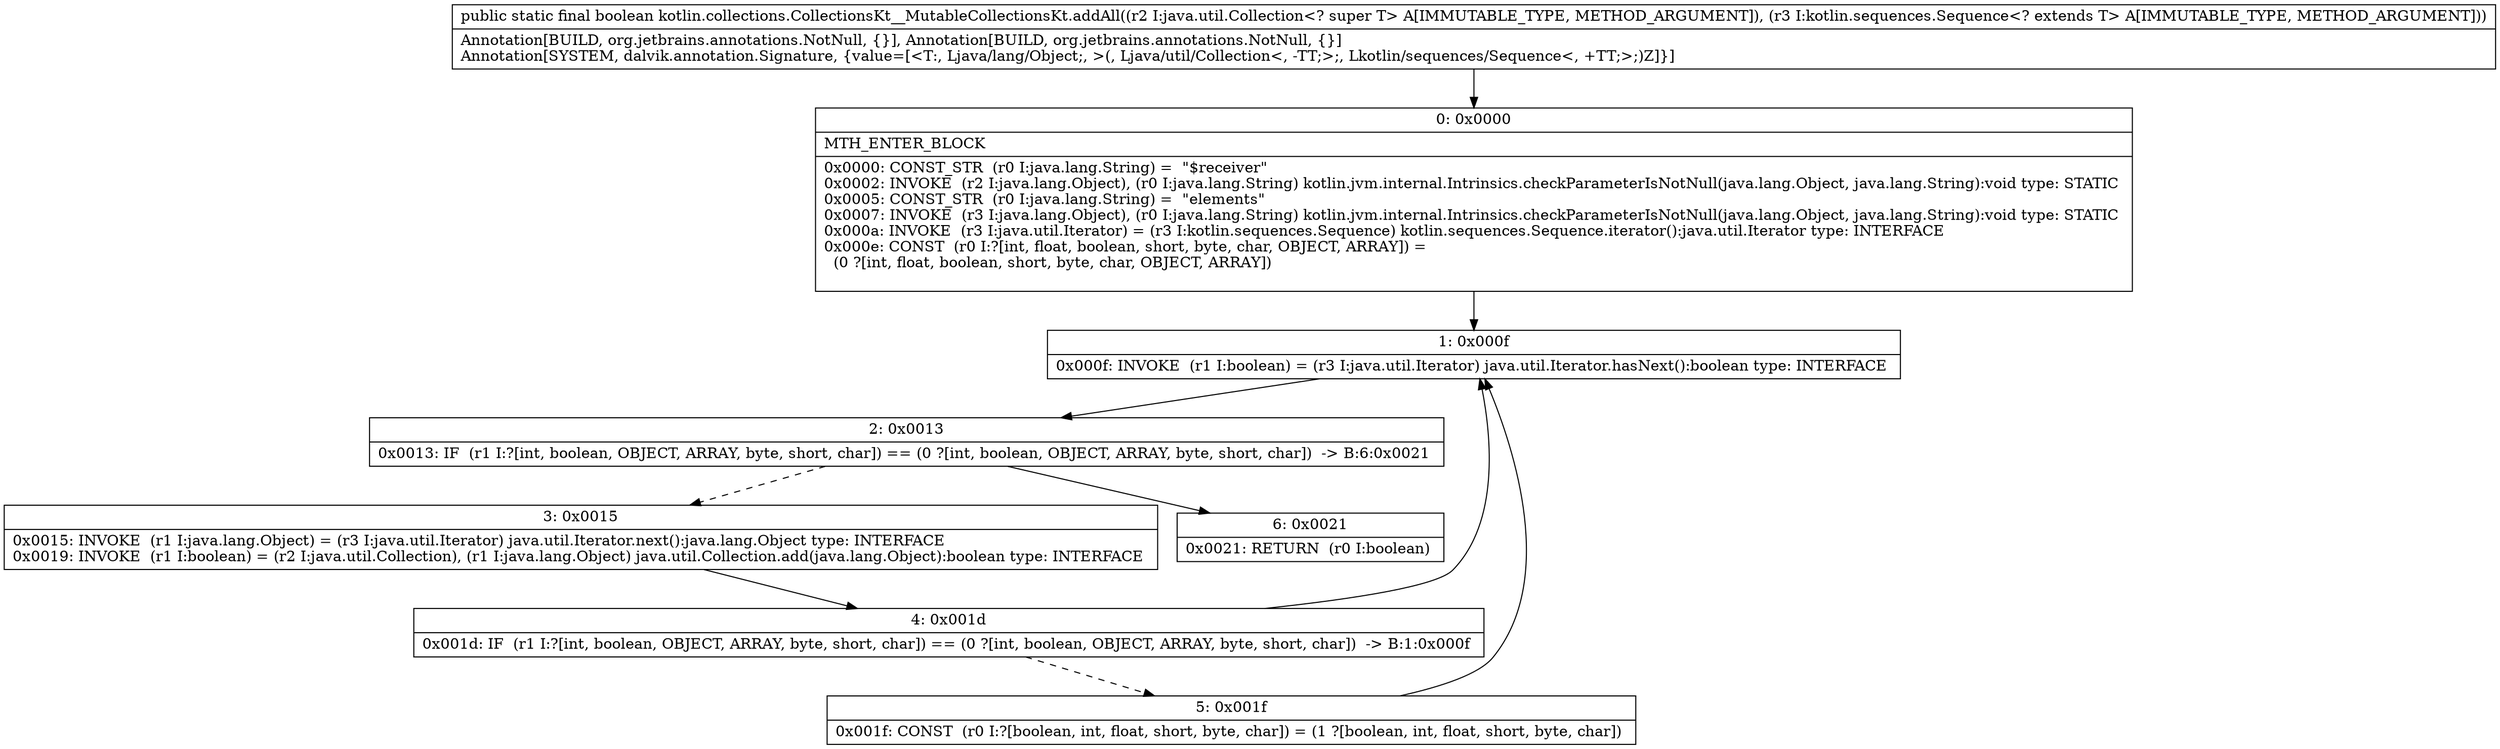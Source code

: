 digraph "CFG forkotlin.collections.CollectionsKt__MutableCollectionsKt.addAll(Ljava\/util\/Collection;Lkotlin\/sequences\/Sequence;)Z" {
Node_0 [shape=record,label="{0\:\ 0x0000|MTH_ENTER_BLOCK\l|0x0000: CONST_STR  (r0 I:java.lang.String) =  \"$receiver\" \l0x0002: INVOKE  (r2 I:java.lang.Object), (r0 I:java.lang.String) kotlin.jvm.internal.Intrinsics.checkParameterIsNotNull(java.lang.Object, java.lang.String):void type: STATIC \l0x0005: CONST_STR  (r0 I:java.lang.String) =  \"elements\" \l0x0007: INVOKE  (r3 I:java.lang.Object), (r0 I:java.lang.String) kotlin.jvm.internal.Intrinsics.checkParameterIsNotNull(java.lang.Object, java.lang.String):void type: STATIC \l0x000a: INVOKE  (r3 I:java.util.Iterator) = (r3 I:kotlin.sequences.Sequence) kotlin.sequences.Sequence.iterator():java.util.Iterator type: INTERFACE \l0x000e: CONST  (r0 I:?[int, float, boolean, short, byte, char, OBJECT, ARRAY]) = \l  (0 ?[int, float, boolean, short, byte, char, OBJECT, ARRAY])\l \l}"];
Node_1 [shape=record,label="{1\:\ 0x000f|0x000f: INVOKE  (r1 I:boolean) = (r3 I:java.util.Iterator) java.util.Iterator.hasNext():boolean type: INTERFACE \l}"];
Node_2 [shape=record,label="{2\:\ 0x0013|0x0013: IF  (r1 I:?[int, boolean, OBJECT, ARRAY, byte, short, char]) == (0 ?[int, boolean, OBJECT, ARRAY, byte, short, char])  \-\> B:6:0x0021 \l}"];
Node_3 [shape=record,label="{3\:\ 0x0015|0x0015: INVOKE  (r1 I:java.lang.Object) = (r3 I:java.util.Iterator) java.util.Iterator.next():java.lang.Object type: INTERFACE \l0x0019: INVOKE  (r1 I:boolean) = (r2 I:java.util.Collection), (r1 I:java.lang.Object) java.util.Collection.add(java.lang.Object):boolean type: INTERFACE \l}"];
Node_4 [shape=record,label="{4\:\ 0x001d|0x001d: IF  (r1 I:?[int, boolean, OBJECT, ARRAY, byte, short, char]) == (0 ?[int, boolean, OBJECT, ARRAY, byte, short, char])  \-\> B:1:0x000f \l}"];
Node_5 [shape=record,label="{5\:\ 0x001f|0x001f: CONST  (r0 I:?[boolean, int, float, short, byte, char]) = (1 ?[boolean, int, float, short, byte, char]) \l}"];
Node_6 [shape=record,label="{6\:\ 0x0021|0x0021: RETURN  (r0 I:boolean) \l}"];
MethodNode[shape=record,label="{public static final boolean kotlin.collections.CollectionsKt__MutableCollectionsKt.addAll((r2 I:java.util.Collection\<? super T\> A[IMMUTABLE_TYPE, METHOD_ARGUMENT]), (r3 I:kotlin.sequences.Sequence\<? extends T\> A[IMMUTABLE_TYPE, METHOD_ARGUMENT]))  | Annotation[BUILD, org.jetbrains.annotations.NotNull, \{\}], Annotation[BUILD, org.jetbrains.annotations.NotNull, \{\}]\lAnnotation[SYSTEM, dalvik.annotation.Signature, \{value=[\<T:, Ljava\/lang\/Object;, \>(, Ljava\/util\/Collection\<, \-TT;\>;, Lkotlin\/sequences\/Sequence\<, +TT;\>;)Z]\}]\l}"];
MethodNode -> Node_0;
Node_0 -> Node_1;
Node_1 -> Node_2;
Node_2 -> Node_3[style=dashed];
Node_2 -> Node_6;
Node_3 -> Node_4;
Node_4 -> Node_1;
Node_4 -> Node_5[style=dashed];
Node_5 -> Node_1;
}

